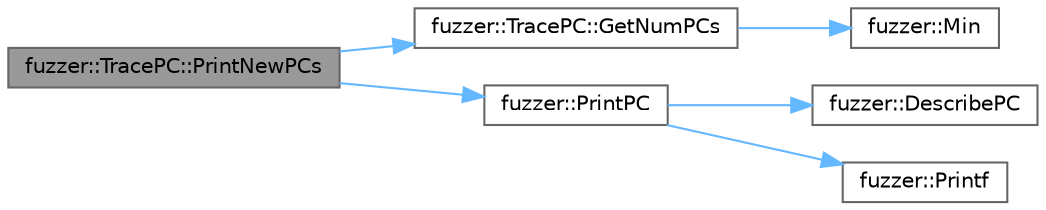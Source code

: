 digraph "fuzzer::TracePC::PrintNewPCs"
{
 // LATEX_PDF_SIZE
  bgcolor="transparent";
  edge [fontname=Helvetica,fontsize=10,labelfontname=Helvetica,labelfontsize=10];
  node [fontname=Helvetica,fontsize=10,shape=box,height=0.2,width=0.4];
  rankdir="LR";
  Node1 [id="Node000001",label="fuzzer::TracePC::PrintNewPCs",height=0.2,width=0.4,color="gray40", fillcolor="grey60", style="filled", fontcolor="black",tooltip=" "];
  Node1 -> Node2 [id="edge1_Node000001_Node000002",color="steelblue1",style="solid",tooltip=" "];
  Node2 [id="Node000002",label="fuzzer::TracePC::GetNumPCs",height=0.2,width=0.4,color="grey40", fillcolor="white", style="filled",URL="$classfuzzer_1_1_trace_p_c.html#a29c324a4bb01920cc5e6d322c112fea3",tooltip=" "];
  Node2 -> Node3 [id="edge2_Node000002_Node000003",color="steelblue1",style="solid",tooltip=" "];
  Node3 [id="Node000003",label="fuzzer::Min",height=0.2,width=0.4,color="grey40", fillcolor="white", style="filled",URL="$namespacefuzzer.html#a5d55e117eab080df334785a11032f9a1",tooltip=" "];
  Node1 -> Node4 [id="edge3_Node000001_Node000004",color="steelblue1",style="solid",tooltip=" "];
  Node4 [id="Node000004",label="fuzzer::PrintPC",height=0.2,width=0.4,color="grey40", fillcolor="white", style="filled",URL="$namespacefuzzer.html#a3efbc0ecb31fa4aa9963af7fe3e580e9",tooltip=" "];
  Node4 -> Node5 [id="edge4_Node000004_Node000005",color="steelblue1",style="solid",tooltip=" "];
  Node5 [id="Node000005",label="fuzzer::DescribePC",height=0.2,width=0.4,color="grey40", fillcolor="white", style="filled",URL="$namespacefuzzer.html#afb090b7fbbc2b7c81ecbc1f9c8680a73",tooltip=" "];
  Node4 -> Node6 [id="edge5_Node000004_Node000006",color="steelblue1",style="solid",tooltip=" "];
  Node6 [id="Node000006",label="fuzzer::Printf",height=0.2,width=0.4,color="grey40", fillcolor="white", style="filled",URL="$namespacefuzzer.html#afab785891fdb74f8fd33bca421bde935",tooltip=" "];
}
